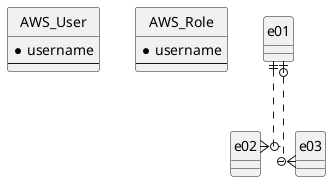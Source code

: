 @startuml

' hide the spot
hide circle

' avoid problems with angled crows feet
skinparam linetype ortho

entity "AWS_User" as au {
  *username
  --
}

entity "AWS_Role" as ar {
  *username
  --
}

e01 ||..o{ e02
e01 |o..o{ e03

@enduml


